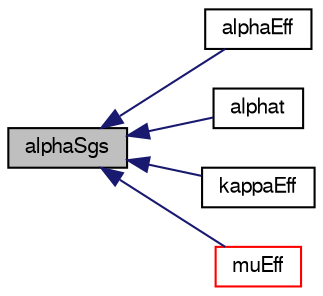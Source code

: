 digraph "alphaSgs"
{
  bgcolor="transparent";
  edge [fontname="FreeSans",fontsize="10",labelfontname="FreeSans",labelfontsize="10"];
  node [fontname="FreeSans",fontsize="10",shape=record];
  rankdir="LR";
  Node731 [label="alphaSgs",height=0.2,width=0.4,color="black", fillcolor="grey75", style="filled", fontcolor="black"];
  Node731 -> Node732 [dir="back",color="midnightblue",fontsize="10",style="solid",fontname="FreeSans"];
  Node732 [label="alphaEff",height=0.2,width=0.4,color="black",URL="$a30634.html#acdaf73865da99710a39b895f8c10b339",tooltip="Return the effective thermal diffusivity. "];
  Node731 -> Node733 [dir="back",color="midnightblue",fontsize="10",style="solid",fontname="FreeSans"];
  Node733 [label="alphat",height=0.2,width=0.4,color="black",URL="$a30634.html#a59d9ea07a6607675ba58f8bf67025738",tooltip="Return the turbulence thermal diffusivity. "];
  Node731 -> Node734 [dir="back",color="midnightblue",fontsize="10",style="solid",fontname="FreeSans"];
  Node734 [label="kappaEff",height=0.2,width=0.4,color="black",URL="$a30634.html#ada88bb55eb3b72b0a8a68cdd009e2551",tooltip="Return the effective turbulent temperature diffusivity. "];
  Node731 -> Node735 [dir="back",color="midnightblue",fontsize="10",style="solid",fontname="FreeSans"];
  Node735 [label="muEff",height=0.2,width=0.4,color="red",URL="$a30634.html#aa206832eff83026a00ef917343447f26",tooltip="Return the effective viscosity. "];
}
